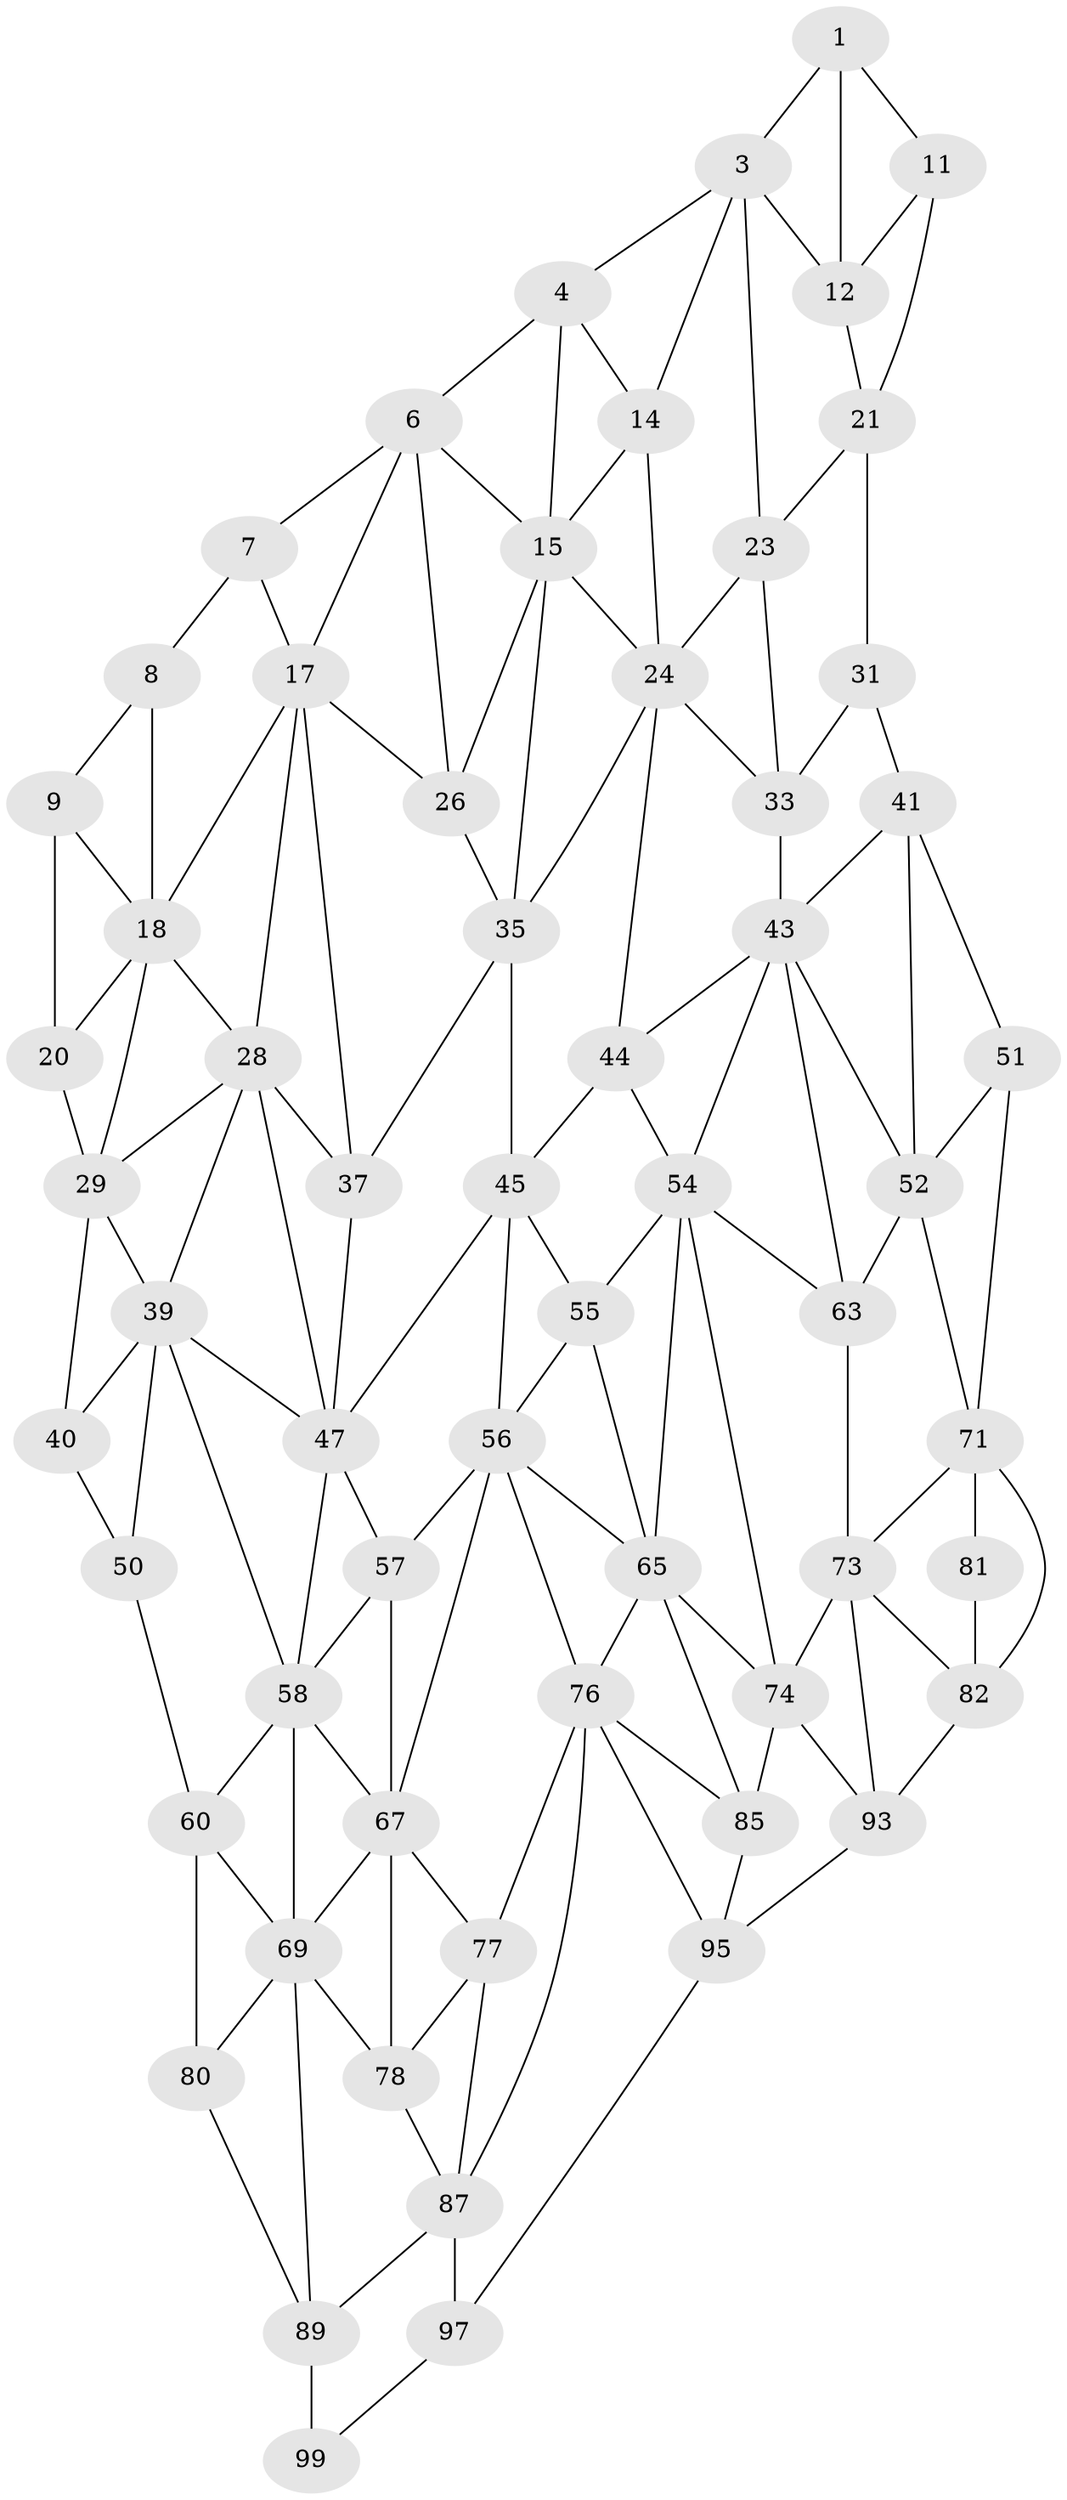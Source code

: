 // original degree distribution, {2: 0.04, 3: 0.32, 4: 0.64}
// Generated by graph-tools (version 1.1) at 2025/38/02/21/25 10:38:57]
// undirected, 60 vertices, 132 edges
graph export_dot {
graph [start="1"]
  node [color=gray90,style=filled];
  1 [super="+2"];
  3 [super="+13"];
  4 [super="+5"];
  6 [super="+16"];
  7;
  8;
  9 [super="+10"];
  11;
  12;
  14;
  15 [super="+25"];
  17 [super="+27"];
  18 [super="+19"];
  20;
  21 [super="+22"];
  23;
  24 [super="+34"];
  26;
  28 [super="+38"];
  29 [super="+30"];
  31 [super="+32"];
  33;
  35 [super="+36"];
  37;
  39 [super="+49"];
  40;
  41 [super="+42"];
  43 [super="+53"];
  44;
  45 [super="+46"];
  47 [super="+48"];
  50;
  51 [super="+61"];
  52 [super="+62"];
  54 [super="+64"];
  55;
  56 [super="+66"];
  57;
  58 [super="+59"];
  60 [super="+70"];
  63;
  65 [super="+75"];
  67 [super="+68"];
  69 [super="+79"];
  71 [super="+72"];
  73 [super="+83"];
  74 [super="+84"];
  76 [super="+86"];
  77;
  78;
  80;
  81 [super="+91"];
  82 [super="+92"];
  85;
  87 [super="+88"];
  89 [super="+90"];
  93 [super="+94"];
  95 [super="+96"];
  97 [super="+98"];
  99 [super="+100"];
  1 -- 11;
  1 -- 3;
  1 -- 12;
  3 -- 4;
  3 -- 12;
  3 -- 14;
  3 -- 23;
  4 -- 14;
  4 -- 6;
  4 -- 15;
  6 -- 7;
  6 -- 17;
  6 -- 26;
  6 -- 15;
  7 -- 17;
  7 -- 8;
  8 -- 18;
  8 -- 9;
  9 -- 18;
  9 -- 20;
  11 -- 21;
  11 -- 12;
  12 -- 21;
  14 -- 24;
  14 -- 15;
  15 -- 24;
  15 -- 26;
  15 -- 35;
  17 -- 18;
  17 -- 26;
  17 -- 28;
  17 -- 37;
  18 -- 28;
  18 -- 20;
  18 -- 29;
  20 -- 29;
  21 -- 31 [weight=2];
  21 -- 23;
  23 -- 33;
  23 -- 24;
  24 -- 33;
  24 -- 35;
  24 -- 44;
  26 -- 35;
  28 -- 29;
  28 -- 39;
  28 -- 37;
  28 -- 47;
  29 -- 39;
  29 -- 40;
  31 -- 41 [weight=2];
  31 -- 33;
  33 -- 43;
  35 -- 45 [weight=2];
  35 -- 37;
  37 -- 47;
  39 -- 40;
  39 -- 50;
  39 -- 58;
  39 -- 47;
  40 -- 50;
  41 -- 51;
  41 -- 43;
  41 -- 52;
  43 -- 44;
  43 -- 52;
  43 -- 54;
  43 -- 63;
  44 -- 54;
  44 -- 45;
  45 -- 55;
  45 -- 56;
  45 -- 47;
  47 -- 57;
  47 -- 58;
  50 -- 60;
  51 -- 52 [weight=2];
  51 -- 71;
  52 -- 63;
  52 -- 71;
  54 -- 55;
  54 -- 65;
  54 -- 74;
  54 -- 63;
  55 -- 65;
  55 -- 56;
  56 -- 57;
  56 -- 65;
  56 -- 67;
  56 -- 76;
  57 -- 67;
  57 -- 58;
  58 -- 67;
  58 -- 60;
  58 -- 69;
  60 -- 80;
  60 -- 69;
  63 -- 73;
  65 -- 74;
  65 -- 76;
  65 -- 85;
  67 -- 77;
  67 -- 69;
  67 -- 78;
  69 -- 80;
  69 -- 89;
  69 -- 78;
  71 -- 81;
  71 -- 73;
  71 -- 82;
  73 -- 74 [weight=2];
  73 -- 82;
  73 -- 93;
  74 -- 85;
  74 -- 93;
  76 -- 77;
  76 -- 85;
  76 -- 87;
  76 -- 95;
  77 -- 87;
  77 -- 78;
  78 -- 87;
  80 -- 89;
  81 -- 82 [weight=2];
  82 -- 93;
  85 -- 95;
  87 -- 97 [weight=2];
  87 -- 89;
  89 -- 99 [weight=2];
  93 -- 95;
  95 -- 97;
  97 -- 99;
}

